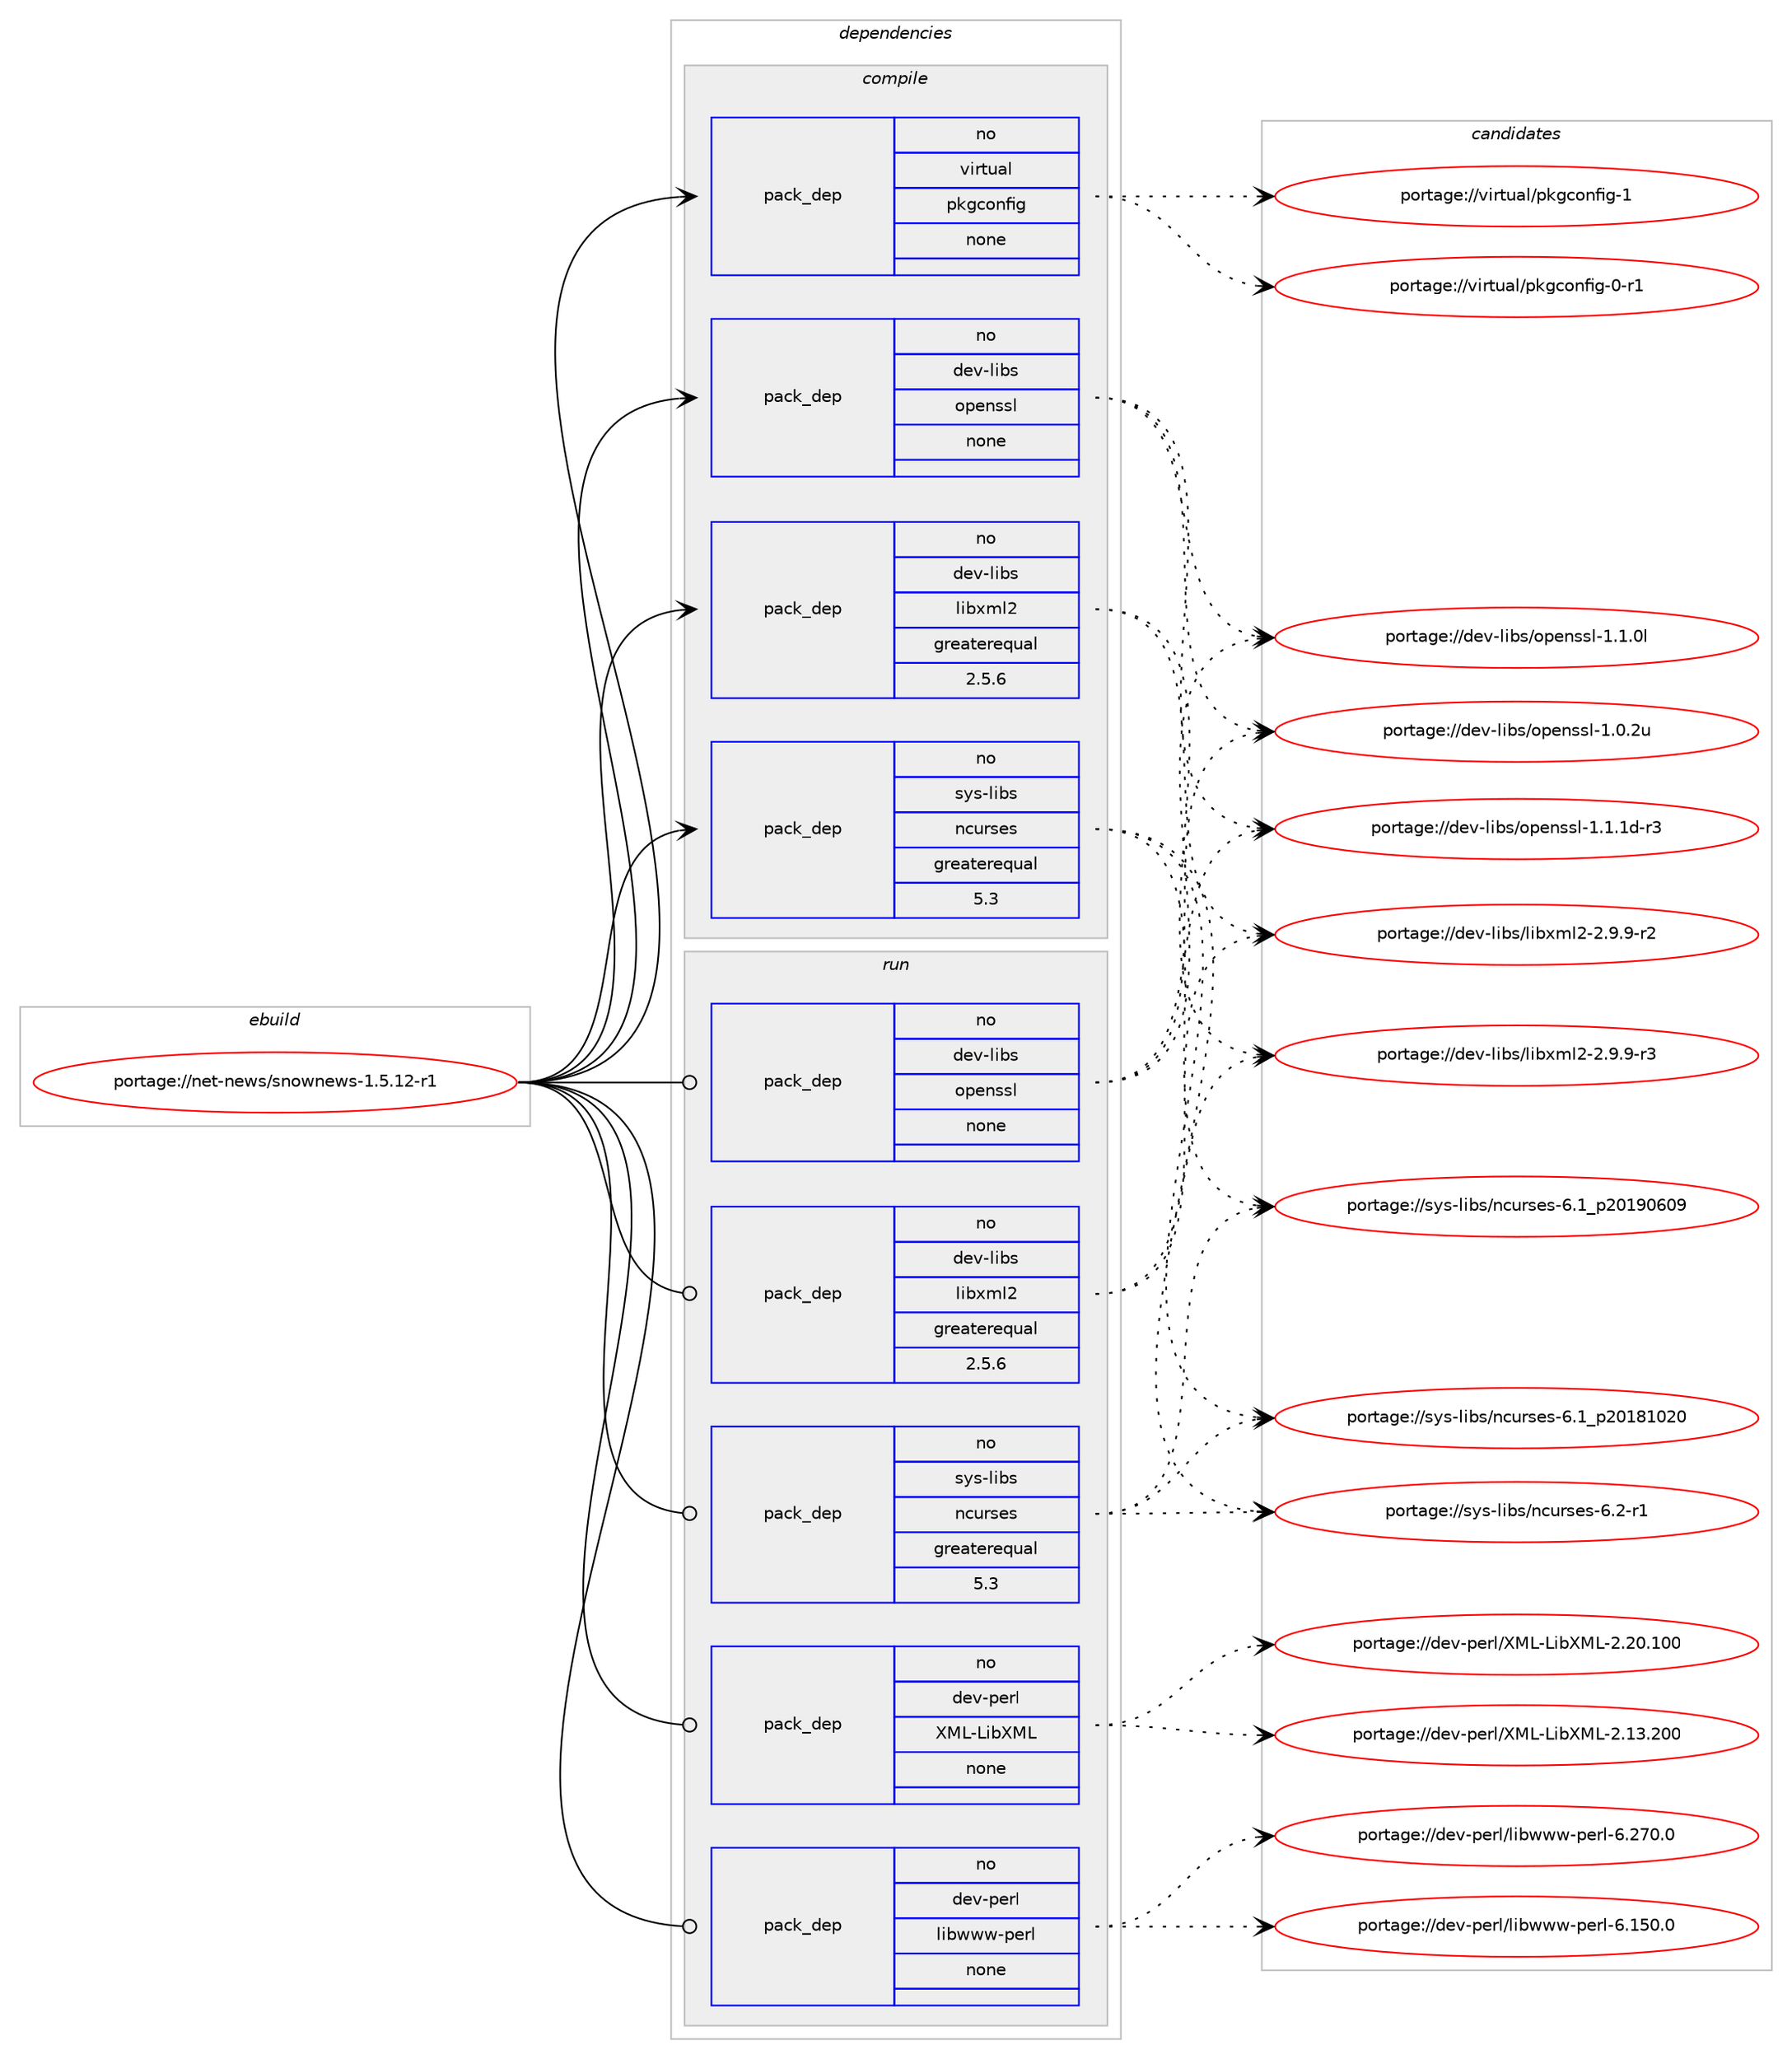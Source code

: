 digraph prolog {

# *************
# Graph options
# *************

newrank=true;
concentrate=true;
compound=true;
graph [rankdir=LR,fontname=Helvetica,fontsize=10,ranksep=1.5];#, ranksep=2.5, nodesep=0.2];
edge  [arrowhead=vee];
node  [fontname=Helvetica,fontsize=10];

# **********
# The ebuild
# **********

subgraph cluster_leftcol {
color=gray;
rank=same;
label=<<i>ebuild</i>>;
id [label="portage://net-news/snownews-1.5.12-r1", color=red, width=4, href="../net-news/snownews-1.5.12-r1.svg"];
}

# ****************
# The dependencies
# ****************

subgraph cluster_midcol {
color=gray;
label=<<i>dependencies</i>>;
subgraph cluster_compile {
fillcolor="#eeeeee";
style=filled;
label=<<i>compile</i>>;
subgraph pack24366 {
dependency30030 [label=<<TABLE BORDER="0" CELLBORDER="1" CELLSPACING="0" CELLPADDING="4" WIDTH="220"><TR><TD ROWSPAN="6" CELLPADDING="30">pack_dep</TD></TR><TR><TD WIDTH="110">no</TD></TR><TR><TD>dev-libs</TD></TR><TR><TD>libxml2</TD></TR><TR><TD>greaterequal</TD></TR><TR><TD>2.5.6</TD></TR></TABLE>>, shape=none, color=blue];
}
id:e -> dependency30030:w [weight=20,style="solid",arrowhead="vee"];
subgraph pack24367 {
dependency30031 [label=<<TABLE BORDER="0" CELLBORDER="1" CELLSPACING="0" CELLPADDING="4" WIDTH="220"><TR><TD ROWSPAN="6" CELLPADDING="30">pack_dep</TD></TR><TR><TD WIDTH="110">no</TD></TR><TR><TD>dev-libs</TD></TR><TR><TD>openssl</TD></TR><TR><TD>none</TD></TR><TR><TD></TD></TR></TABLE>>, shape=none, color=blue];
}
id:e -> dependency30031:w [weight=20,style="solid",arrowhead="vee"];
subgraph pack24368 {
dependency30032 [label=<<TABLE BORDER="0" CELLBORDER="1" CELLSPACING="0" CELLPADDING="4" WIDTH="220"><TR><TD ROWSPAN="6" CELLPADDING="30">pack_dep</TD></TR><TR><TD WIDTH="110">no</TD></TR><TR><TD>sys-libs</TD></TR><TR><TD>ncurses</TD></TR><TR><TD>greaterequal</TD></TR><TR><TD>5.3</TD></TR></TABLE>>, shape=none, color=blue];
}
id:e -> dependency30032:w [weight=20,style="solid",arrowhead="vee"];
subgraph pack24369 {
dependency30033 [label=<<TABLE BORDER="0" CELLBORDER="1" CELLSPACING="0" CELLPADDING="4" WIDTH="220"><TR><TD ROWSPAN="6" CELLPADDING="30">pack_dep</TD></TR><TR><TD WIDTH="110">no</TD></TR><TR><TD>virtual</TD></TR><TR><TD>pkgconfig</TD></TR><TR><TD>none</TD></TR><TR><TD></TD></TR></TABLE>>, shape=none, color=blue];
}
id:e -> dependency30033:w [weight=20,style="solid",arrowhead="vee"];
}
subgraph cluster_compileandrun {
fillcolor="#eeeeee";
style=filled;
label=<<i>compile and run</i>>;
}
subgraph cluster_run {
fillcolor="#eeeeee";
style=filled;
label=<<i>run</i>>;
subgraph pack24370 {
dependency30034 [label=<<TABLE BORDER="0" CELLBORDER="1" CELLSPACING="0" CELLPADDING="4" WIDTH="220"><TR><TD ROWSPAN="6" CELLPADDING="30">pack_dep</TD></TR><TR><TD WIDTH="110">no</TD></TR><TR><TD>dev-libs</TD></TR><TR><TD>libxml2</TD></TR><TR><TD>greaterequal</TD></TR><TR><TD>2.5.6</TD></TR></TABLE>>, shape=none, color=blue];
}
id:e -> dependency30034:w [weight=20,style="solid",arrowhead="odot"];
subgraph pack24371 {
dependency30035 [label=<<TABLE BORDER="0" CELLBORDER="1" CELLSPACING="0" CELLPADDING="4" WIDTH="220"><TR><TD ROWSPAN="6" CELLPADDING="30">pack_dep</TD></TR><TR><TD WIDTH="110">no</TD></TR><TR><TD>dev-libs</TD></TR><TR><TD>openssl</TD></TR><TR><TD>none</TD></TR><TR><TD></TD></TR></TABLE>>, shape=none, color=blue];
}
id:e -> dependency30035:w [weight=20,style="solid",arrowhead="odot"];
subgraph pack24372 {
dependency30036 [label=<<TABLE BORDER="0" CELLBORDER="1" CELLSPACING="0" CELLPADDING="4" WIDTH="220"><TR><TD ROWSPAN="6" CELLPADDING="30">pack_dep</TD></TR><TR><TD WIDTH="110">no</TD></TR><TR><TD>dev-perl</TD></TR><TR><TD>XML-LibXML</TD></TR><TR><TD>none</TD></TR><TR><TD></TD></TR></TABLE>>, shape=none, color=blue];
}
id:e -> dependency30036:w [weight=20,style="solid",arrowhead="odot"];
subgraph pack24373 {
dependency30037 [label=<<TABLE BORDER="0" CELLBORDER="1" CELLSPACING="0" CELLPADDING="4" WIDTH="220"><TR><TD ROWSPAN="6" CELLPADDING="30">pack_dep</TD></TR><TR><TD WIDTH="110">no</TD></TR><TR><TD>dev-perl</TD></TR><TR><TD>libwww-perl</TD></TR><TR><TD>none</TD></TR><TR><TD></TD></TR></TABLE>>, shape=none, color=blue];
}
id:e -> dependency30037:w [weight=20,style="solid",arrowhead="odot"];
subgraph pack24374 {
dependency30038 [label=<<TABLE BORDER="0" CELLBORDER="1" CELLSPACING="0" CELLPADDING="4" WIDTH="220"><TR><TD ROWSPAN="6" CELLPADDING="30">pack_dep</TD></TR><TR><TD WIDTH="110">no</TD></TR><TR><TD>sys-libs</TD></TR><TR><TD>ncurses</TD></TR><TR><TD>greaterequal</TD></TR><TR><TD>5.3</TD></TR></TABLE>>, shape=none, color=blue];
}
id:e -> dependency30038:w [weight=20,style="solid",arrowhead="odot"];
}
}

# **************
# The candidates
# **************

subgraph cluster_choices {
rank=same;
color=gray;
label=<<i>candidates</i>>;

subgraph choice24366 {
color=black;
nodesep=1;
choice10010111845108105981154710810598120109108504550465746574511451 [label="portage://dev-libs/libxml2-2.9.9-r3", color=red, width=4,href="../dev-libs/libxml2-2.9.9-r3.svg"];
choice10010111845108105981154710810598120109108504550465746574511450 [label="portage://dev-libs/libxml2-2.9.9-r2", color=red, width=4,href="../dev-libs/libxml2-2.9.9-r2.svg"];
dependency30030:e -> choice10010111845108105981154710810598120109108504550465746574511451:w [style=dotted,weight="100"];
dependency30030:e -> choice10010111845108105981154710810598120109108504550465746574511450:w [style=dotted,weight="100"];
}
subgraph choice24367 {
color=black;
nodesep=1;
choice1001011184510810598115471111121011101151151084549464946491004511451 [label="portage://dev-libs/openssl-1.1.1d-r3", color=red, width=4,href="../dev-libs/openssl-1.1.1d-r3.svg"];
choice100101118451081059811547111112101110115115108454946494648108 [label="portage://dev-libs/openssl-1.1.0l", color=red, width=4,href="../dev-libs/openssl-1.1.0l.svg"];
choice100101118451081059811547111112101110115115108454946484650117 [label="portage://dev-libs/openssl-1.0.2u", color=red, width=4,href="../dev-libs/openssl-1.0.2u.svg"];
dependency30031:e -> choice1001011184510810598115471111121011101151151084549464946491004511451:w [style=dotted,weight="100"];
dependency30031:e -> choice100101118451081059811547111112101110115115108454946494648108:w [style=dotted,weight="100"];
dependency30031:e -> choice100101118451081059811547111112101110115115108454946484650117:w [style=dotted,weight="100"];
}
subgraph choice24368 {
color=black;
nodesep=1;
choice11512111545108105981154711099117114115101115455446504511449 [label="portage://sys-libs/ncurses-6.2-r1", color=red, width=4,href="../sys-libs/ncurses-6.2-r1.svg"];
choice1151211154510810598115471109911711411510111545544649951125048495748544857 [label="portage://sys-libs/ncurses-6.1_p20190609", color=red, width=4,href="../sys-libs/ncurses-6.1_p20190609.svg"];
choice1151211154510810598115471109911711411510111545544649951125048495649485048 [label="portage://sys-libs/ncurses-6.1_p20181020", color=red, width=4,href="../sys-libs/ncurses-6.1_p20181020.svg"];
dependency30032:e -> choice11512111545108105981154711099117114115101115455446504511449:w [style=dotted,weight="100"];
dependency30032:e -> choice1151211154510810598115471109911711411510111545544649951125048495748544857:w [style=dotted,weight="100"];
dependency30032:e -> choice1151211154510810598115471109911711411510111545544649951125048495649485048:w [style=dotted,weight="100"];
}
subgraph choice24369 {
color=black;
nodesep=1;
choice1181051141161179710847112107103991111101021051034549 [label="portage://virtual/pkgconfig-1", color=red, width=4,href="../virtual/pkgconfig-1.svg"];
choice11810511411611797108471121071039911111010210510345484511449 [label="portage://virtual/pkgconfig-0-r1", color=red, width=4,href="../virtual/pkgconfig-0-r1.svg"];
dependency30033:e -> choice1181051141161179710847112107103991111101021051034549:w [style=dotted,weight="100"];
dependency30033:e -> choice11810511411611797108471121071039911111010210510345484511449:w [style=dotted,weight="100"];
}
subgraph choice24370 {
color=black;
nodesep=1;
choice10010111845108105981154710810598120109108504550465746574511451 [label="portage://dev-libs/libxml2-2.9.9-r3", color=red, width=4,href="../dev-libs/libxml2-2.9.9-r3.svg"];
choice10010111845108105981154710810598120109108504550465746574511450 [label="portage://dev-libs/libxml2-2.9.9-r2", color=red, width=4,href="../dev-libs/libxml2-2.9.9-r2.svg"];
dependency30034:e -> choice10010111845108105981154710810598120109108504550465746574511451:w [style=dotted,weight="100"];
dependency30034:e -> choice10010111845108105981154710810598120109108504550465746574511450:w [style=dotted,weight="100"];
}
subgraph choice24371 {
color=black;
nodesep=1;
choice1001011184510810598115471111121011101151151084549464946491004511451 [label="portage://dev-libs/openssl-1.1.1d-r3", color=red, width=4,href="../dev-libs/openssl-1.1.1d-r3.svg"];
choice100101118451081059811547111112101110115115108454946494648108 [label="portage://dev-libs/openssl-1.1.0l", color=red, width=4,href="../dev-libs/openssl-1.1.0l.svg"];
choice100101118451081059811547111112101110115115108454946484650117 [label="portage://dev-libs/openssl-1.0.2u", color=red, width=4,href="../dev-libs/openssl-1.0.2u.svg"];
dependency30035:e -> choice1001011184510810598115471111121011101151151084549464946491004511451:w [style=dotted,weight="100"];
dependency30035:e -> choice100101118451081059811547111112101110115115108454946494648108:w [style=dotted,weight="100"];
dependency30035:e -> choice100101118451081059811547111112101110115115108454946484650117:w [style=dotted,weight="100"];
}
subgraph choice24372 {
color=black;
nodesep=1;
choice1001011184511210111410847887776457610598887776455046504846494848 [label="portage://dev-perl/XML-LibXML-2.20.100", color=red, width=4,href="../dev-perl/XML-LibXML-2.20.100.svg"];
choice1001011184511210111410847887776457610598887776455046495146504848 [label="portage://dev-perl/XML-LibXML-2.13.200", color=red, width=4,href="../dev-perl/XML-LibXML-2.13.200.svg"];
dependency30036:e -> choice1001011184511210111410847887776457610598887776455046504846494848:w [style=dotted,weight="100"];
dependency30036:e -> choice1001011184511210111410847887776457610598887776455046495146504848:w [style=dotted,weight="100"];
}
subgraph choice24373 {
color=black;
nodesep=1;
choice100101118451121011141084710810598119119119451121011141084554465055484648 [label="portage://dev-perl/libwww-perl-6.270.0", color=red, width=4,href="../dev-perl/libwww-perl-6.270.0.svg"];
choice100101118451121011141084710810598119119119451121011141084554464953484648 [label="portage://dev-perl/libwww-perl-6.150.0", color=red, width=4,href="../dev-perl/libwww-perl-6.150.0.svg"];
dependency30037:e -> choice100101118451121011141084710810598119119119451121011141084554465055484648:w [style=dotted,weight="100"];
dependency30037:e -> choice100101118451121011141084710810598119119119451121011141084554464953484648:w [style=dotted,weight="100"];
}
subgraph choice24374 {
color=black;
nodesep=1;
choice11512111545108105981154711099117114115101115455446504511449 [label="portage://sys-libs/ncurses-6.2-r1", color=red, width=4,href="../sys-libs/ncurses-6.2-r1.svg"];
choice1151211154510810598115471109911711411510111545544649951125048495748544857 [label="portage://sys-libs/ncurses-6.1_p20190609", color=red, width=4,href="../sys-libs/ncurses-6.1_p20190609.svg"];
choice1151211154510810598115471109911711411510111545544649951125048495649485048 [label="portage://sys-libs/ncurses-6.1_p20181020", color=red, width=4,href="../sys-libs/ncurses-6.1_p20181020.svg"];
dependency30038:e -> choice11512111545108105981154711099117114115101115455446504511449:w [style=dotted,weight="100"];
dependency30038:e -> choice1151211154510810598115471109911711411510111545544649951125048495748544857:w [style=dotted,weight="100"];
dependency30038:e -> choice1151211154510810598115471109911711411510111545544649951125048495649485048:w [style=dotted,weight="100"];
}
}

}
